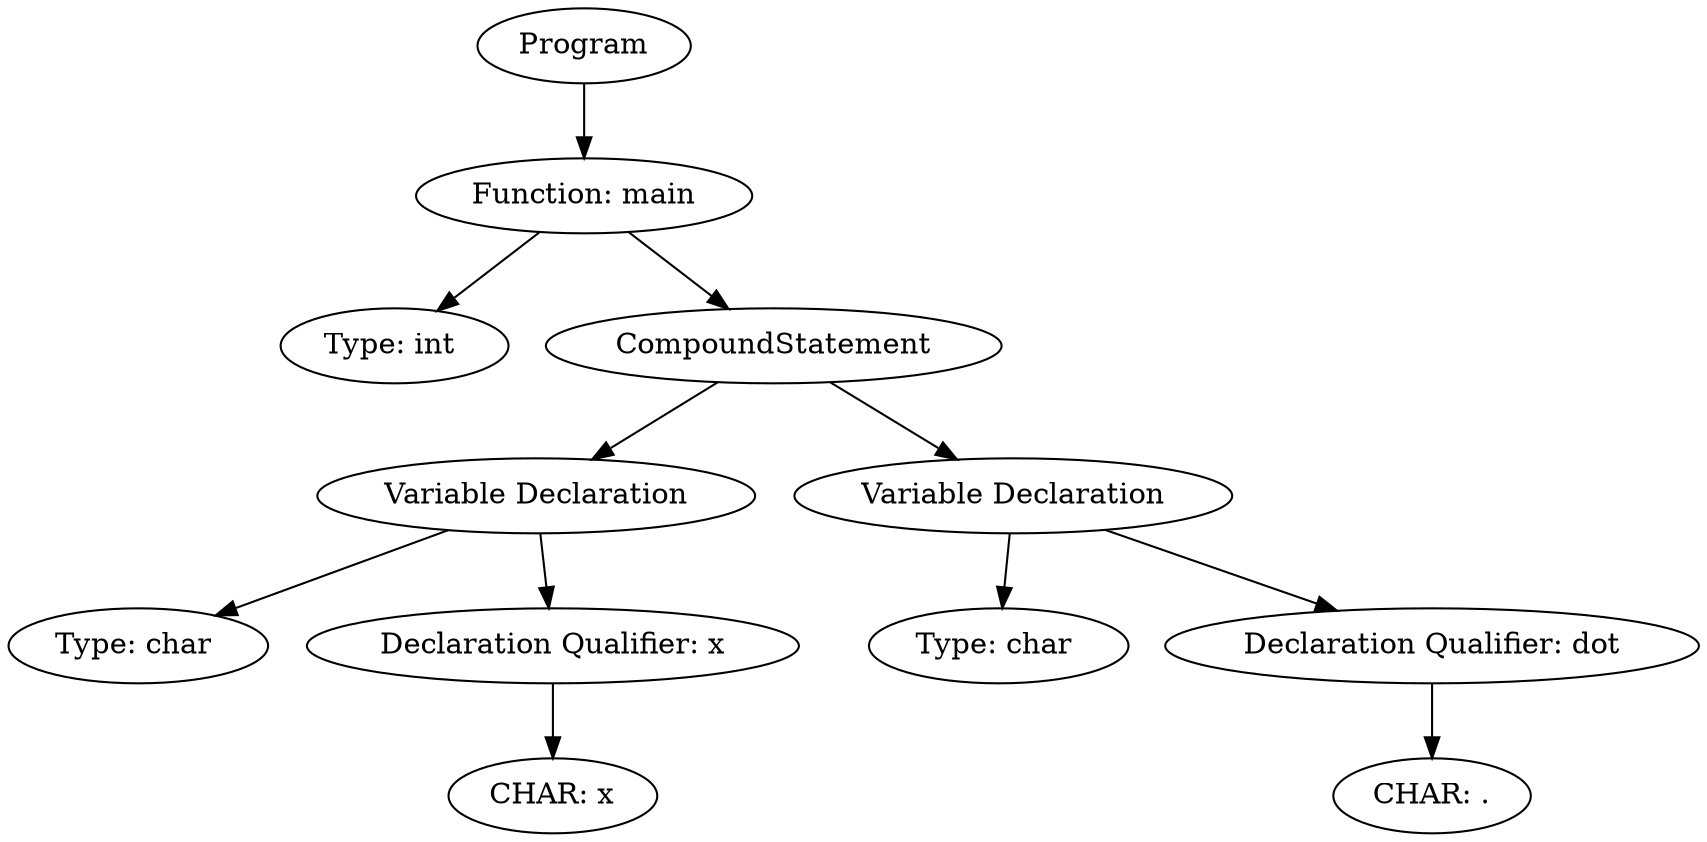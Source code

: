 digraph ExpressionGraph {
4458460112 [label="Program"];
4458460112 -> 4458459536;
4458459536 [label="Function: main"];
4458459536 -> 4458210128;
4458210128 [label="Type: int "];
4458459536 -> 4458213296;
4458213296 [label="CompoundStatement"];
4458213296 -> 4458450128;
4458450128 [label="Variable Declaration"];
4458450128 -> 4458458240;
4458458240 [label="Type: char "];
4458450128 -> 4458450464;
4458450464 [label="Declaration Qualifier: x"];
4458450464 -> 4458457664;
4458457664 [label="CHAR: x"];
4458213296 -> 4458456080;
4458456080 [label="Variable Declaration"];
4458456080 -> 4458460160;
4458460160 [label="Type: char "];
4458456080 -> 4458449744;
4458449744 [label="Declaration Qualifier: dot"];
4458449744 -> 4458460016;
4458460016 [label="CHAR: ."];
}
